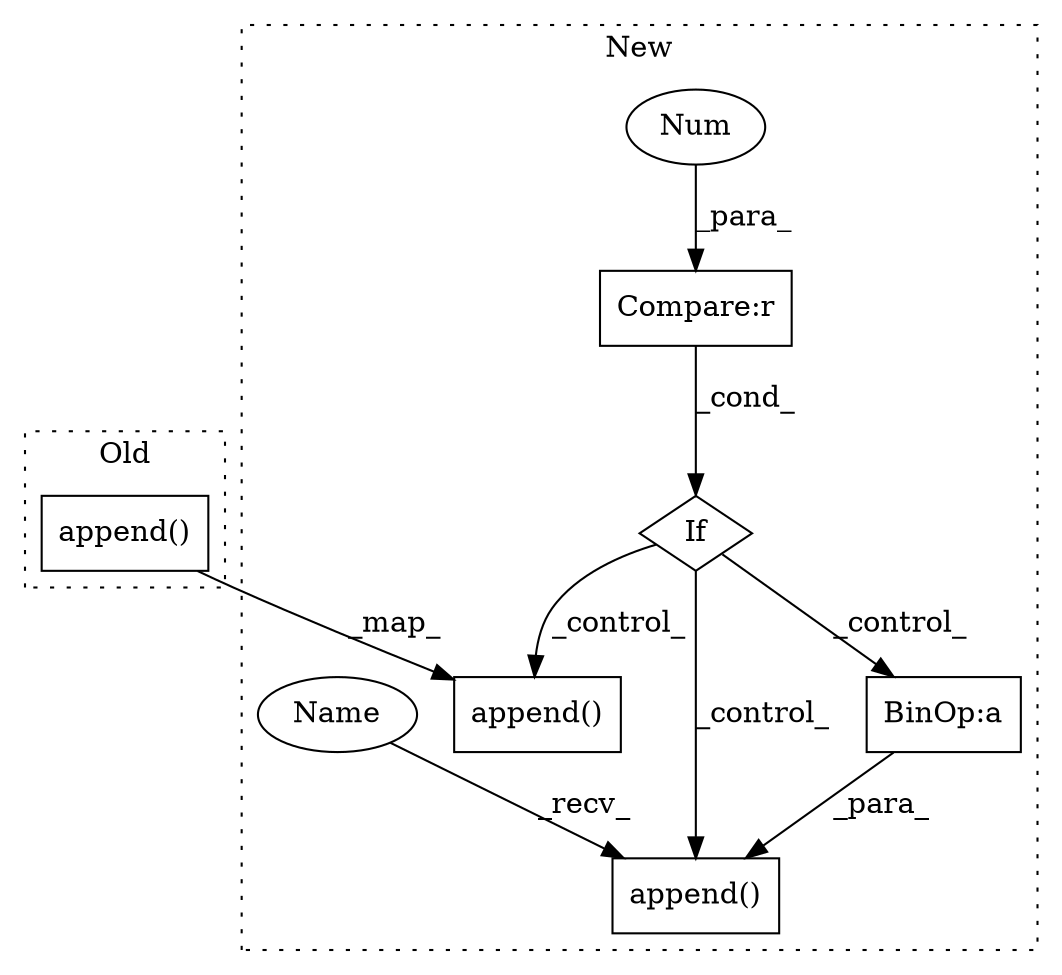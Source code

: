 digraph G {
subgraph cluster0 {
1 [label="append()" a="75" s="1978,2393" l="21,1" shape="box"];
label = "Old";
style="dotted";
}
subgraph cluster1 {
2 [label="append()" a="75" s="2079,2526" l="21,1" shape="box"];
3 [label="If" a="96" s="2044,2057" l="3,22" shape="diamond"];
4 [label="append()" a="75" s="2635,3043" l="21,1" shape="box"];
5 [label="Compare:r" a="40" s="2047" l="10" shape="box"];
6 [label="Num" a="76" s="2056" l="1" shape="ellipse"];
7 [label="BinOp:a" a="82" s="2589" l="3" shape="box"];
8 [label="Name" a="87" s="2635" l="13" shape="ellipse"];
label = "New";
style="dotted";
}
1 -> 2 [label="_map_"];
3 -> 7 [label="_control_"];
3 -> 2 [label="_control_"];
3 -> 4 [label="_control_"];
5 -> 3 [label="_cond_"];
6 -> 5 [label="_para_"];
7 -> 4 [label="_para_"];
8 -> 4 [label="_recv_"];
}